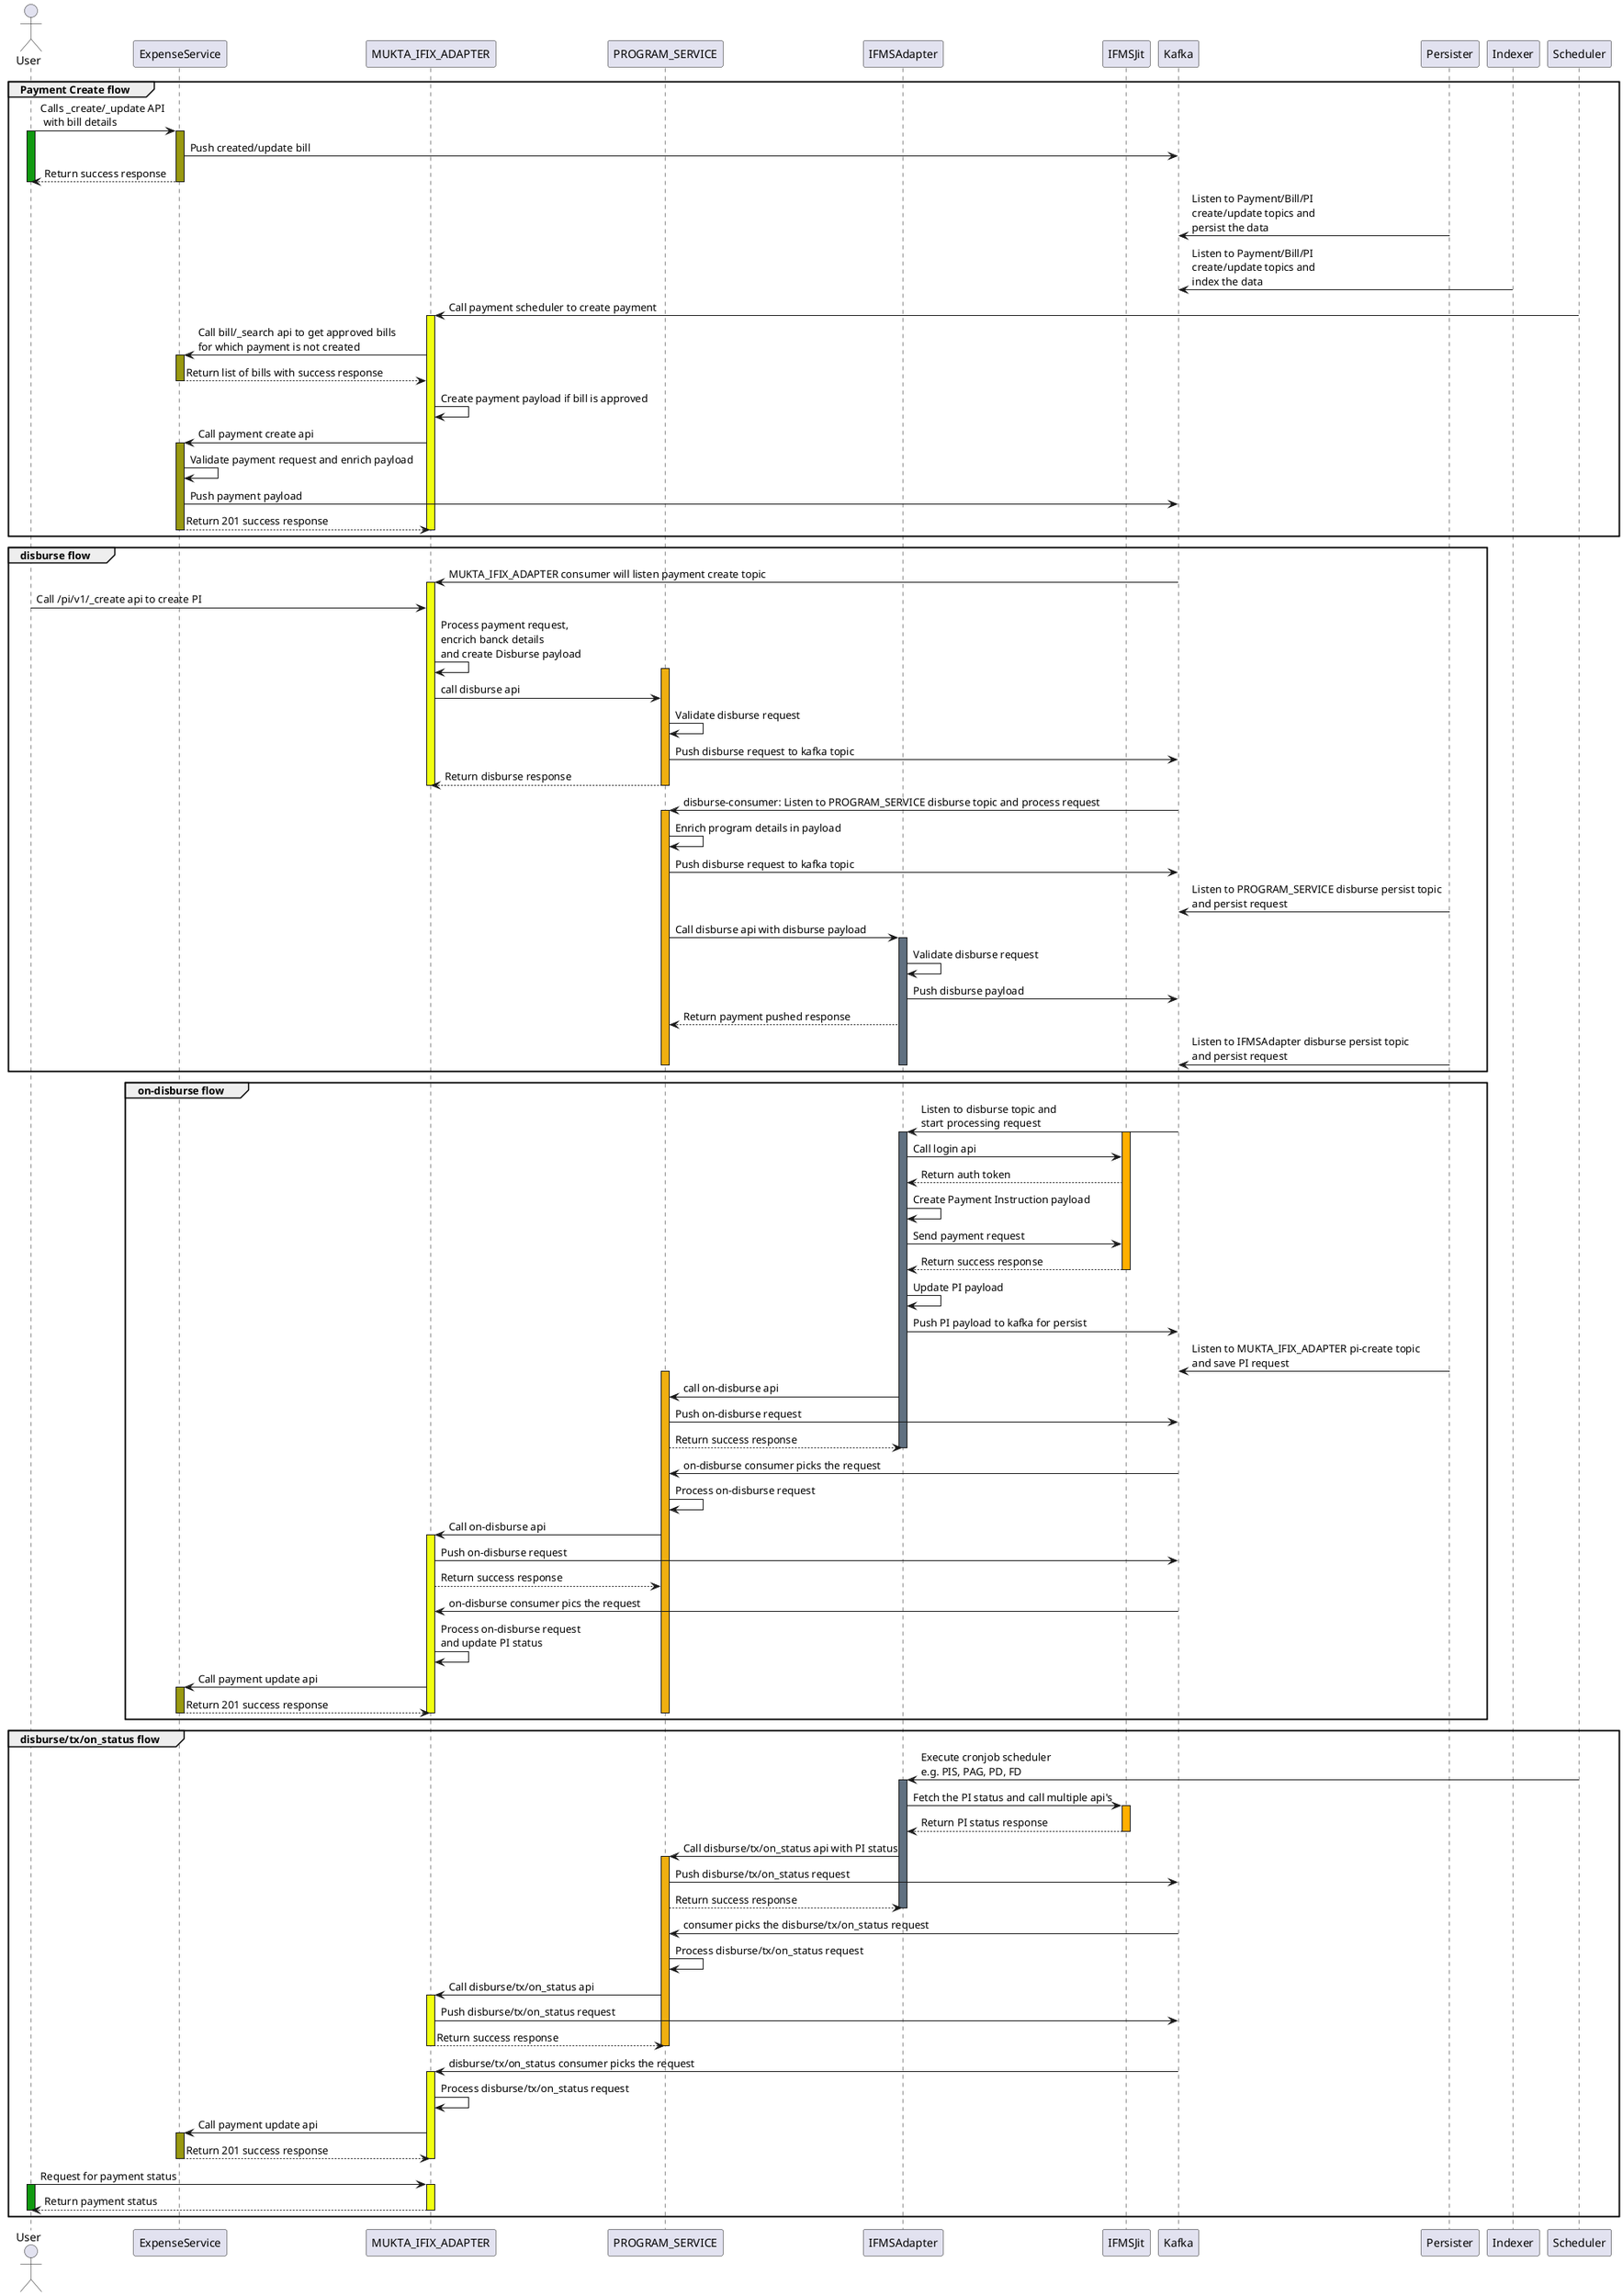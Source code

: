 @startuml
actor User as User order 0
participant ExpenseService as ExpenseService order 1
participant MUKTA_IFIX_ADAPTER as MUKTA_IFIX_ADAPTER order 2
participant PROGRAM_SERVICE as PROGRAM_SERVICE order 3
participant IFMSAdapter as IFMSAdapter order 4
participant IFMSJit as IFMSJit order 5
participant Kafka as Kafka order 6
participant Persister as Persister order 7
participant Indexer as Indexer order 7
participant Scheduler as Scheduler order 8

group Payment Create flow
User -> ExpenseService: Calls _create/_update API \n with bill details
activate User #119911
activate ExpenseService #999911
ExpenseService -> Kafka: Push created/update bill
User <-- ExpenseService: Return success response
deactivate ExpenseService #999911
deactivate User #119911
Kafka <- Persister: Listen to Payment/Bill/PI \ncreate/update topics and \npersist the data
Kafka <- Indexer: Listen to Payment/Bill/PI \ncreate/update topics and \nindex the data

Scheduler -> MUKTA_IFIX_ADAPTER: Call payment scheduler to create payment
activate MUKTA_IFIX_ADAPTER #F0FF11
ExpenseService <- MUKTA_IFIX_ADAPTER: Call bill/_search api to get approved bills \nfor which payment is not created
activate ExpenseService #999911
ExpenseService --> MUKTA_IFIX_ADAPTER: Return list of bills with success response
deactivate ExpenseService #999911
MUKTA_IFIX_ADAPTER -> MUKTA_IFIX_ADAPTER: Create payment payload if bill is approved
ExpenseService <- MUKTA_IFIX_ADAPTER: Call payment create api
activate ExpenseService #999911
ExpenseService -> ExpenseService: Validate payment request and enrich payload
ExpenseService -> Kafka: Push payment payload
ExpenseService --> MUKTA_IFIX_ADAPTER: Return 201 success response
deactivate ExpenseService #999911
deactivate MUKTA_IFIX_ADAPTER #F0FF11
end

group disburse flow
MUKTA_IFIX_ADAPTER <- Kafka: MUKTA_IFIX_ADAPTER consumer will listen payment create topic
activate MUKTA_IFIX_ADAPTER #F0FF11
User -> MUKTA_IFIX_ADAPTER: Call /pi/v1/_create api to create PI
MUKTA_IFIX_ADAPTER -> MUKTA_IFIX_ADAPTER: Process payment request,\nencrich banck details \nand create Disburse payload

activate PROGRAM_SERVICE #F0AF11
MUKTA_IFIX_ADAPTER -> PROGRAM_SERVICE: call disburse api
PROGRAM_SERVICE -> PROGRAM_SERVICE: Validate disburse request
PROGRAM_SERVICE -> Kafka: Push disburse request to kafka topic
MUKTA_IFIX_ADAPTER <-- PROGRAM_SERVICE: Return disburse response
deactivate MUKTA_IFIX_ADAPTER #F0FF11
deactivate PROGRAM_SERVICE #F0AF11


PROGRAM_SERVICE <- Kafka: disburse-consumer: Listen to PROGRAM_SERVICE disburse topic and process request
activate PROGRAM_SERVICE #F0AF11
PROGRAM_SERVICE -> PROGRAM_SERVICE: Enrich program details in payload
PROGRAM_SERVICE -> Kafka: Push disburse request to kafka topic
Kafka <- Persister: Listen to PROGRAM_SERVICE disburse persist topic \nand persist request
PROGRAM_SERVICE -> IFMSAdapter: Call disburse api with disburse payload
activate IFMSAdapter #607080
IFMSAdapter -> IFMSAdapter: Validate disburse request
IFMSAdapter -> Kafka: Push disburse payload
PROGRAM_SERVICE <-- IFMSAdapter: Return payment pushed response
Kafka <- Persister: Listen to IFMSAdapter disburse persist topic \nand persist request
deactivate IFMSAdapter #607080
deactivate PROGRAM_SERVICE #F0AF11
end


group on-disburse flow

IFMSAdapter <- Kafka: Listen to disburse topic and \nstart processing request
activate IFMSAdapter #607080
activate IFMSJit #FFAF00
IFMSAdapter -> IFMSJit: Call login api
IFMSAdapter <-- IFMSJit: Return auth token
IFMSAdapter -> IFMSAdapter: Create Payment Instruction payload
IFMSAdapter -> IFMSJit: Send payment request
IFMSAdapter <-- IFMSJit: Return success response
deactivate IFMSJit #FFAF00
IFMSAdapter -> IFMSAdapter: Update PI payload
IFMSAdapter -> Kafka: Push PI payload to kafka for persist
Kafka <- Persister: Listen to MUKTA_IFIX_ADAPTER pi-create topic \nand save PI request
activate PROGRAM_SERVICE #F0AF11
PROGRAM_SERVICE <- IFMSAdapter: call on-disburse api
PROGRAM_SERVICE -> Kafka: Push on-disburse request
PROGRAM_SERVICE --> IFMSAdapter: Return success response

deactivate IFMSAdapter #607080
PROGRAM_SERVICE <- Kafka: on-disburse consumer picks the request
PROGRAM_SERVICE -> PROGRAM_SERVICE: Process on-disburse request

MUKTA_IFIX_ADAPTER <- PROGRAM_SERVICE: Call on-disburse api
activate MUKTA_IFIX_ADAPTER #F0FF11
MUKTA_IFIX_ADAPTER -> Kafka: Push on-disburse request
MUKTA_IFIX_ADAPTER --> PROGRAM_SERVICE: Return success response
MUKTA_IFIX_ADAPTER <- Kafka: on-disburse consumer pics the request
MUKTA_IFIX_ADAPTER -> MUKTA_IFIX_ADAPTER: Process on-disburse request \nand update PI status
ExpenseService <- MUKTA_IFIX_ADAPTER: Call payment update api
activate ExpenseService #999911
ExpenseService --> MUKTA_IFIX_ADAPTER: Return 201 success response
deactivate ExpenseService #999911
deactivate MUKTA_IFIX_ADAPTER #F0FF11
deactivate PROGRAM_SERVICE #F0AF11
end


group disburse/tx/on_status flow
Scheduler -> IFMSAdapter: Execute cronjob scheduler \ne.g. PIS, PAG, PD, FD
activate IFMSAdapter #607080
IFMSAdapter -> IFMSJit: Fetch the PI status and call multiple api's
activate IFMSJit #FFAF00
IFMSAdapter <-- IFMSJit: Return PI status response
deactivate IFMSJit #FFAF00
PROGRAM_SERVICE <- IFMSAdapter: Call disburse/tx/on_status api with PI status
activate PROGRAM_SERVICE #F0AF11
PROGRAM_SERVICE -> Kafka: Push disburse/tx/on_status request
PROGRAM_SERVICE --> IFMSAdapter: Return success response
deactivate IFMSAdapter #607080
PROGRAM_SERVICE <- Kafka: consumer picks the disburse/tx/on_status request
PROGRAM_SERVICE -> PROGRAM_SERVICE: Process disburse/tx/on_status request
MUKTA_IFIX_ADAPTER <- PROGRAM_SERVICE: Call disburse/tx/on_status api
activate MUKTA_IFIX_ADAPTER #F0FF11
MUKTA_IFIX_ADAPTER -> Kafka: Push disburse/tx/on_status request
MUKTA_IFIX_ADAPTER --> PROGRAM_SERVICE: Return success response
deactivate MUKTA_IFIX_ADAPTER #F0FF11
deactivate PROGRAM_SERVICE #F0AF11

MUKTA_IFIX_ADAPTER <- Kafka: disburse/tx/on_status consumer picks the request
activate MUKTA_IFIX_ADAPTER #F0FF11
MUKTA_IFIX_ADAPTER -> MUKTA_IFIX_ADAPTER: Process disburse/tx/on_status request
ExpenseService <- MUKTA_IFIX_ADAPTER: Call payment update api
activate ExpenseService #999911
ExpenseService --> MUKTA_IFIX_ADAPTER: Return 201 success response
deactivate ExpenseService #999911
deactivate MUKTA_IFIX_ADAPTER #F0FF11

User -> MUKTA_IFIX_ADAPTER: Request for payment status
activate User #119911
activate MUKTA_IFIX_ADAPTER #F0FF11
User <-- MUKTA_IFIX_ADAPTER: Return payment status
deactivate MUKTA_IFIX_ADAPTER #F0FF11
deactivate User #119911
end

@enduml
